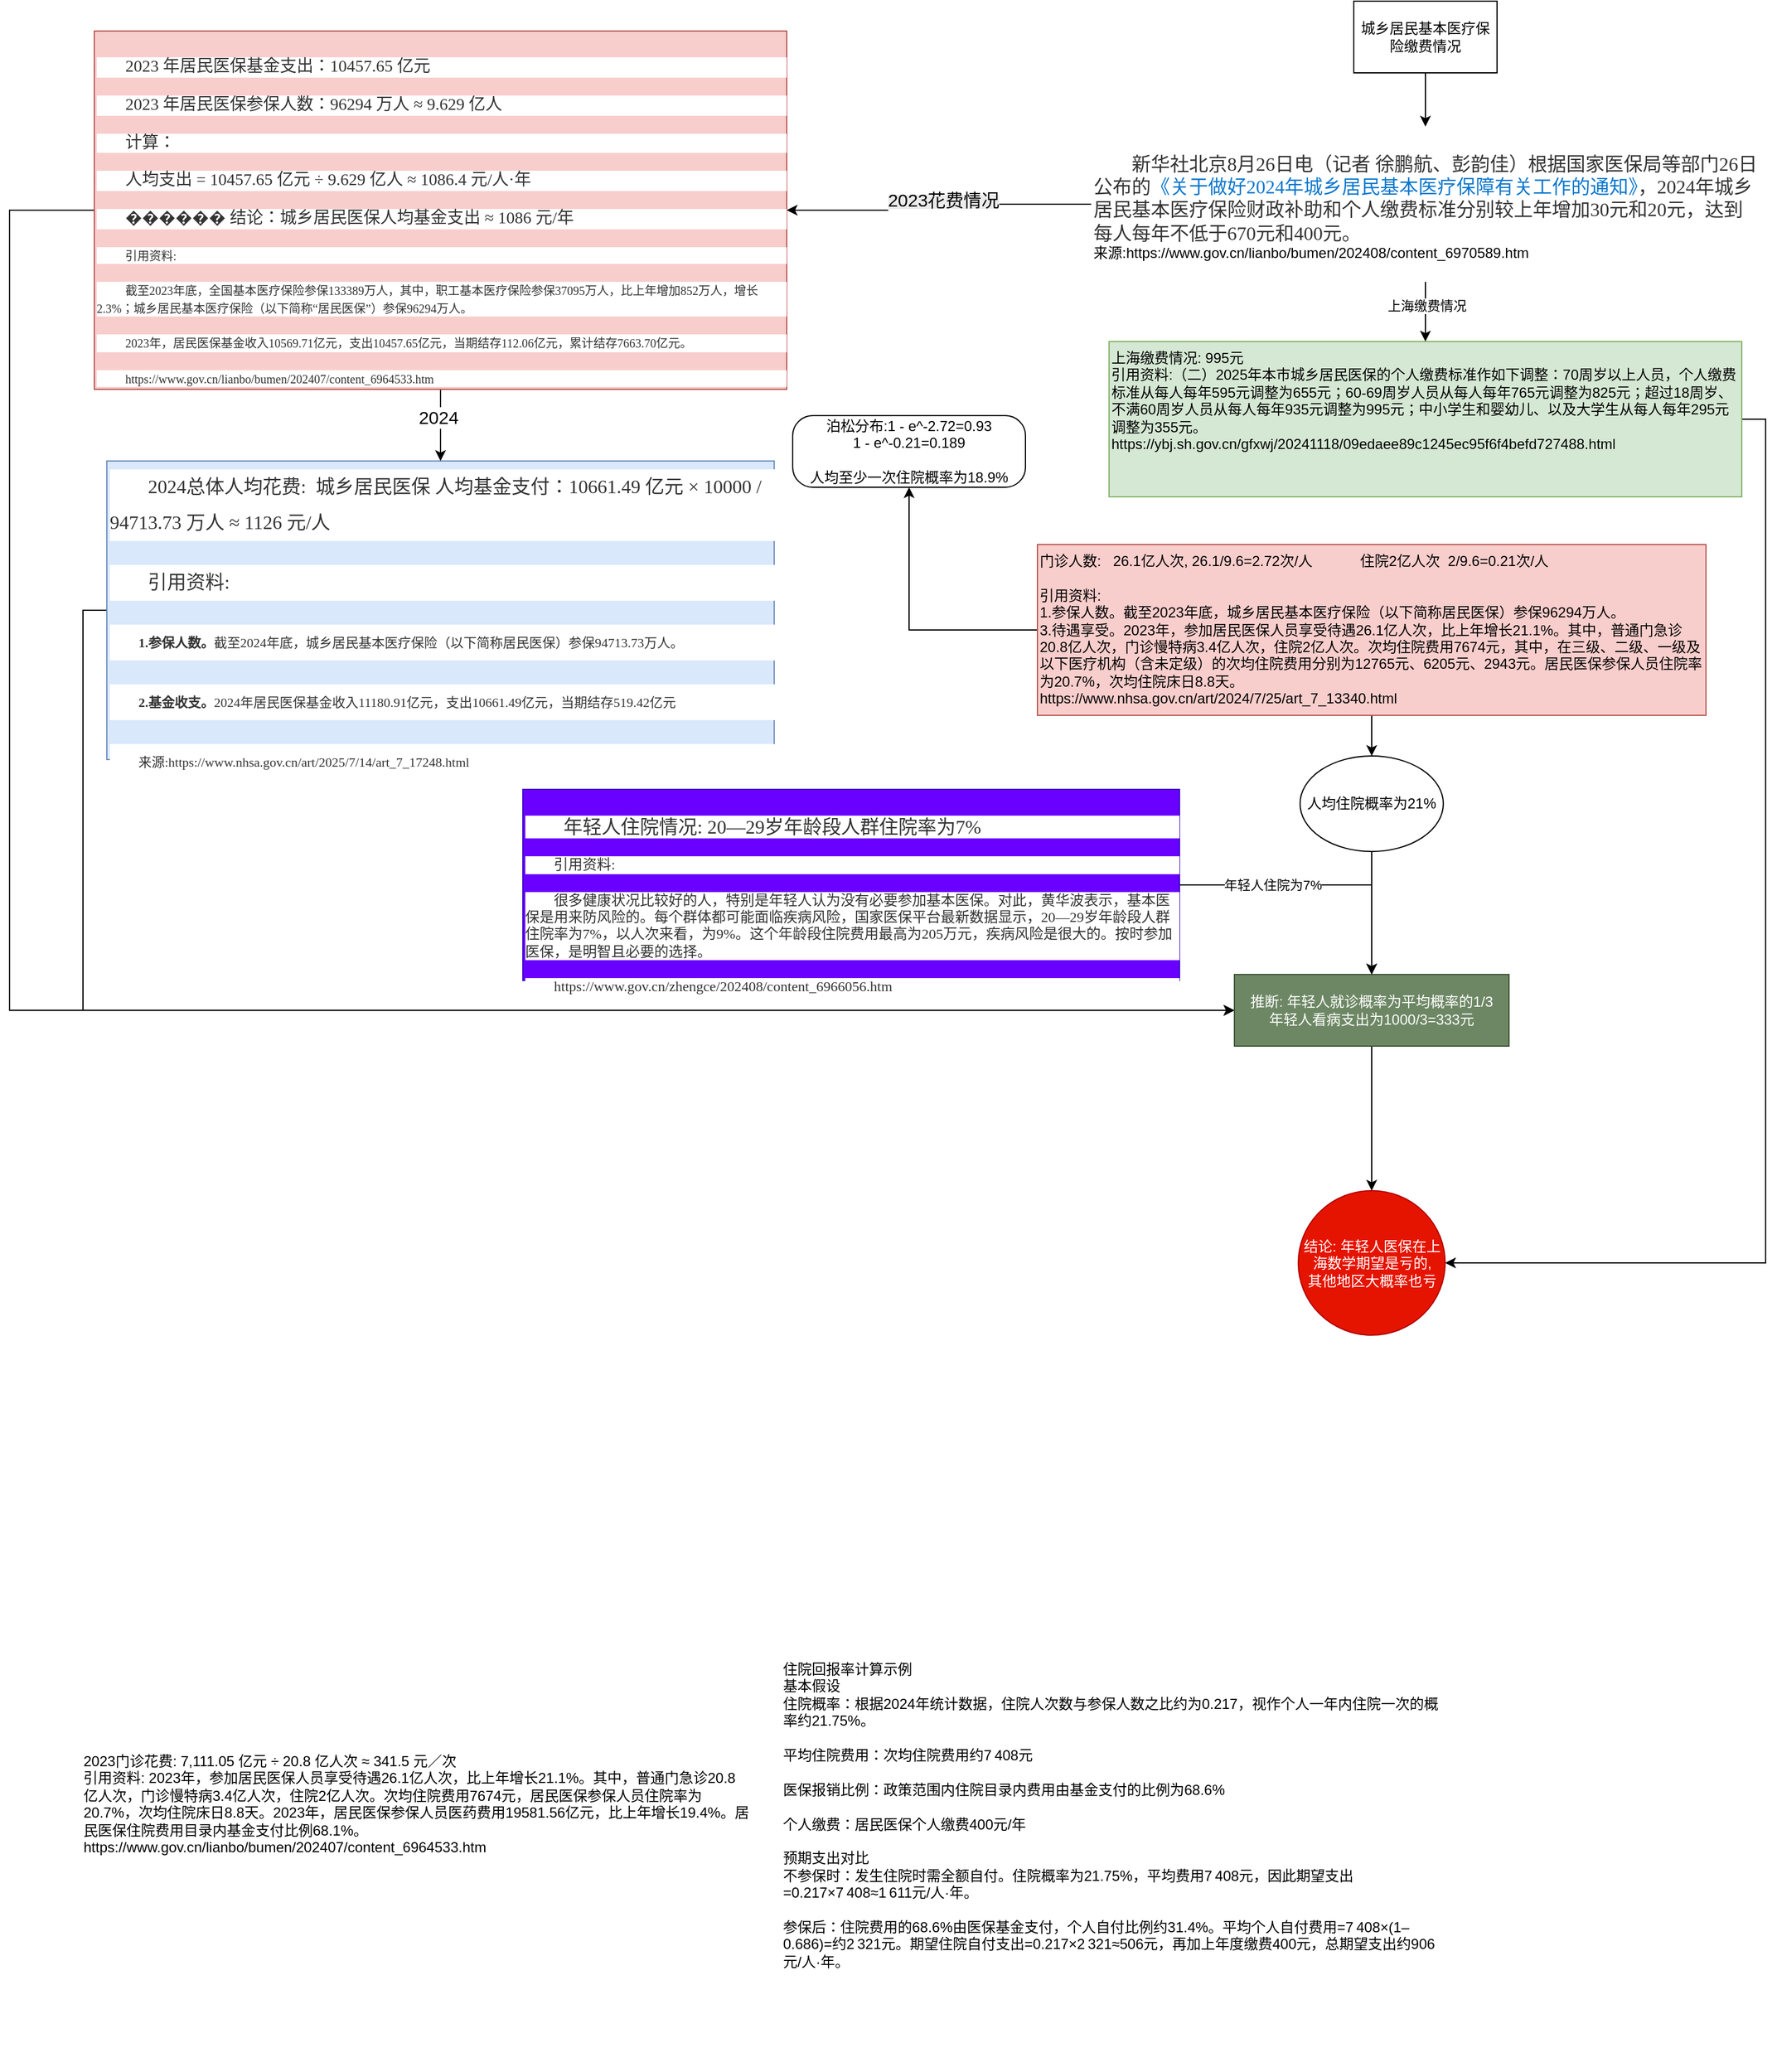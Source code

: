 <mxfile version="28.2.5">
  <diagram name="Page-1" id="fau1d1SN9pRvBzFMPrUC">
    <mxGraphModel dx="2452" dy="692" grid="0" gridSize="10" guides="1" tooltips="1" connect="1" arrows="1" fold="1" page="0" pageScale="1" pageWidth="827" pageHeight="1169" math="0" shadow="0">
      <root>
        <mxCell id="0" />
        <mxCell id="1" parent="0" />
        <mxCell id="KiAbnsjRKru4ppElIW58-4" style="edgeStyle=orthogonalEdgeStyle;rounded=0;orthogonalLoop=1;jettySize=auto;html=1;" parent="1" source="KiAbnsjRKru4ppElIW58-2" target="KiAbnsjRKru4ppElIW58-3" edge="1">
          <mxGeometry relative="1" as="geometry" />
        </mxCell>
        <mxCell id="KiAbnsjRKru4ppElIW58-2" value="城乡居民基本医疗保险缴费情况" style="rounded=0;whiteSpace=wrap;html=1;" parent="1" vertex="1">
          <mxGeometry x="305" y="15" width="120" height="60" as="geometry" />
        </mxCell>
        <mxCell id="KiAbnsjRKru4ppElIW58-14" style="edgeStyle=orthogonalEdgeStyle;rounded=0;orthogonalLoop=1;jettySize=auto;html=1;" parent="1" source="KiAbnsjRKru4ppElIW58-3" target="KiAbnsjRKru4ppElIW58-13" edge="1">
          <mxGeometry relative="1" as="geometry" />
        </mxCell>
        <mxCell id="KiAbnsjRKru4ppElIW58-30" value="上海缴费情况" style="edgeLabel;html=1;align=center;verticalAlign=middle;resizable=0;points=[];" parent="KiAbnsjRKru4ppElIW58-14" vertex="1" connectable="0">
          <mxGeometry x="-0.212" y="1" relative="1" as="geometry">
            <mxPoint as="offset" />
          </mxGeometry>
        </mxCell>
        <mxCell id="KiAbnsjRKru4ppElIW58-23" style="edgeStyle=orthogonalEdgeStyle;rounded=0;orthogonalLoop=1;jettySize=auto;html=1;" parent="1" source="KiAbnsjRKru4ppElIW58-3" target="KiAbnsjRKru4ppElIW58-21" edge="1">
          <mxGeometry relative="1" as="geometry" />
        </mxCell>
        <mxCell id="KiAbnsjRKru4ppElIW58-29" value="&lt;span style=&quot;text-wrap-mode: wrap; background-color: rgb(236, 236, 236);&quot;&gt;&lt;font style=&quot;font-size: 15px;&quot;&gt;2023花费情况&lt;/font&gt;&lt;/span&gt;" style="edgeLabel;html=1;align=center;verticalAlign=middle;resizable=0;points=[];" parent="KiAbnsjRKru4ppElIW58-23" vertex="1" connectable="0">
          <mxGeometry x="-0.19" y="-4" relative="1" as="geometry">
            <mxPoint x="-19" as="offset" />
          </mxGeometry>
        </mxCell>
        <UserObject label="&lt;p style=&quot;text-size-adjust: none; margin: 15px 0px 0px; padding: 0px; border: 0px; list-style: none; color: rgb(51, 51, 51); font-family: 宋体; font-size: 16px; font-style: normal; font-variant-ligatures: normal; font-variant-caps: normal; font-weight: 400; letter-spacing: normal; orphans: 2; text-align: start; text-transform: none; widows: 2; word-spacing: 0px; -webkit-text-stroke-width: 0px; white-space: normal; background-color: rgb(255, 255, 255); text-decoration-thickness: initial; text-decoration-style: initial; text-decoration-color: initial; text-indent: 2em;&quot;&gt;新华社北京8月26日电（记者 徐鹏航、彭韵佳）根据国家医保局等部门26日公布的&lt;a href=&quot;https://www.gov.cn/zhengce/zhengceku/202408/content_6970593.htm&quot; target=&quot;_blank&quot; data-needdownload=&quot;false&quot; data-needparse=&quot;false&quot; style=&quot;text-size-adjust: none; margin: 0px; padding: 0px; border: 0px; outline: none; text-decoration: none; color: rgb(11, 119, 205); list-style: none;&quot;&gt;《关于做好2024年城乡居民基本医疗保障有关工作的通知》&lt;/a&gt;，2024年城乡居民基本医疗保险财政补助和个人缴费标准分别较上年增加30元和20元，达到每人每年不低于670元和400元。&lt;/p&gt;来源:https://www.gov.cn/lianbo/bumen/202408/content_6970589.htm" link="&lt;p style=&quot;text-size-adjust: none; margin: 15px 0px 0px; padding: 0px; border: 0px; list-style: none; color: rgb(51, 51, 51); font-family: 宋体; font-size: 16px; font-style: normal; font-variant-ligatures: normal; font-variant-caps: normal; font-weight: 400; letter-spacing: normal; orphans: 2; text-align: start; text-transform: none; widows: 2; word-spacing: 0px; -webkit-text-stroke-width: 0px; white-space: normal; background-color: rgb(255, 255, 255); text-decoration-thickness: initial; text-decoration-style: initial; text-decoration-color: initial; text-indent: 2em;&quot;&gt;新华社北京8月26日电（记者 徐鹏航、彭韵佳）根据国家医保局等部门26日公布的&lt;a href=&quot;https://www.gov.cn/zhengce/zhengceku/202408/content_6970593.htm&quot; target=&quot;_blank&quot; data-needdownload=&quot;false&quot; data-needparse=&quot;false&quot; style=&quot;text-size-adjust: none; margin: 0px; padding: 0px; border: 0px; outline: none; text-decoration: none; color: rgb(11, 119, 205); list-style: none;&quot;&gt;《关于做好2024年城乡居民基本医疗保障有关工作的通知》&lt;/a&gt;，2024年城乡居民基本医疗保险财政补助和个人缴费标准分别较上年增加30元和20元，达到每人每年不低于670元和400元。&lt;/p&gt;&lt;br class=&quot;Apple-interchange-newline&quot;&gt;" id="KiAbnsjRKru4ppElIW58-3">
          <mxCell style="text;whiteSpace=wrap;html=1;" parent="1" vertex="1">
            <mxGeometry x="85" y="120" width="560" height="130" as="geometry" />
          </mxCell>
        </UserObject>
        <mxCell id="KiAbnsjRKru4ppElIW58-47" style="edgeStyle=orthogonalEdgeStyle;rounded=0;orthogonalLoop=1;jettySize=auto;html=1;entryX=0;entryY=0.5;entryDx=0;entryDy=0;exitX=0;exitY=0.5;exitDx=0;exitDy=0;" parent="1" source="KiAbnsjRKru4ppElIW58-5" target="KiAbnsjRKru4ppElIW58-34" edge="1">
          <mxGeometry relative="1" as="geometry">
            <mxPoint x="-800" y="1010" as="targetPoint" />
          </mxGeometry>
        </mxCell>
        <UserObject label="&lt;p style=&quot;forced-color-adjust: none; font-style: normal; font-variant-ligatures: normal; font-variant-caps: normal; font-weight: 400; letter-spacing: normal; orphans: 2; text-align: left; text-transform: none; widows: 2; word-spacing: 0px; -webkit-text-stroke-width: 0px; white-space: normal; text-decoration-thickness: initial; text-decoration-style: initial; text-decoration-color: initial; box-sizing: border-box; margin-top: 0px; margin-right: 0px; margin-left: 0px; padding: 0px; color: rgb(51, 51, 51); font-family: 微软雅黑, &amp;quot;Microsoft YaHei&amp;quot;, 黑体; font-size: 16px; background-color: rgb(255, 255, 255); text-indent: 2em; margin-bottom: 20px !important; line-height: 30px !important;&quot;&gt;&lt;strong style=&quot;forced-color-adjust: none; box-sizing: border-box; font-weight: bold;&quot;&gt;&lt;span style=&quot;font-weight: 400; text-indent: 24px;&quot;&gt;2024总体人均花费:&amp;nbsp; 城乡居民医保 人均基金支付：10661.49 亿元 × 10000 / 94713.73 万人 ≈ 1126 元/人&lt;/span&gt;&lt;/strong&gt;&lt;/p&gt;&lt;p style=&quot;forced-color-adjust: none; font-style: normal; font-variant-ligatures: normal; font-variant-caps: normal; font-weight: 400; letter-spacing: normal; orphans: 2; text-align: left; text-transform: none; widows: 2; word-spacing: 0px; -webkit-text-stroke-width: 0px; white-space: normal; text-decoration-thickness: initial; text-decoration-style: initial; text-decoration-color: initial; box-sizing: border-box; margin-top: 0px; margin-right: 0px; margin-left: 0px; padding: 0px; color: rgb(51, 51, 51); font-family: 微软雅黑, &amp;quot;Microsoft YaHei&amp;quot;, 黑体; font-size: 16px; background-color: rgb(255, 255, 255); text-indent: 2em; margin-bottom: 20px !important; line-height: 30px !important;&quot;&gt;&lt;strong style=&quot;forced-color-adjust: none; box-sizing: border-box; font-weight: bold;&quot;&gt;&lt;span style=&quot;font-weight: 400; text-indent: 24px;&quot;&gt;引用资料:&lt;/span&gt;&lt;/strong&gt;&lt;/p&gt;&lt;p style=&quot;forced-color-adjust: none; font-style: normal; font-variant-ligatures: normal; font-variant-caps: normal; font-weight: 400; letter-spacing: normal; orphans: 2; text-align: left; text-transform: none; widows: 2; word-spacing: 0px; -webkit-text-stroke-width: 0px; white-space: normal; text-decoration-thickness: initial; text-decoration-style: initial; text-decoration-color: initial; box-sizing: border-box; margin-top: 0px; margin-right: 0px; margin-left: 0px; padding: 0px; color: rgb(51, 51, 51); font-family: 微软雅黑, &amp;quot;Microsoft YaHei&amp;quot;, 黑体; background-color: rgb(255, 255, 255); text-indent: 2em; margin-bottom: 20px !important; line-height: 30px !important;&quot;&gt;&lt;font style=&quot;font-size: 11px;&quot;&gt;&lt;strong style=&quot;forced-color-adjust: none; box-sizing: border-box; font-weight: bold;&quot;&gt;1.&lt;/strong&gt;&lt;strong style=&quot;forced-color-adjust: none; box-sizing: border-box; font-weight: bold;&quot;&gt;参保人数。&lt;/strong&gt;截至2024年底，城乡居民基本医疗保险（以下简称居民医保）参保94713.73万人。&lt;/font&gt;&lt;/p&gt;&lt;p style=&quot;forced-color-adjust: none; font-style: normal; font-variant-ligatures: normal; font-variant-caps: normal; font-weight: 400; letter-spacing: normal; orphans: 2; text-align: left; text-transform: none; widows: 2; word-spacing: 0px; -webkit-text-stroke-width: 0px; white-space: normal; text-decoration-thickness: initial; text-decoration-style: initial; text-decoration-color: initial; box-sizing: border-box; margin-top: 0px; margin-right: 0px; margin-left: 0px; padding: 0px; color: rgb(51, 51, 51); font-family: 微软雅黑, &amp;quot;Microsoft YaHei&amp;quot;, 黑体; background-color: rgb(255, 255, 255); text-indent: 2em; margin-bottom: 20px !important; line-height: 30px !important;&quot;&gt;&lt;font style=&quot;font-size: 11px;&quot;&gt;&lt;strong style=&quot;forced-color-adjust: none; box-sizing: border-box; font-weight: bold;&quot;&gt;2.&lt;/strong&gt;&lt;strong style=&quot;forced-color-adjust: none; box-sizing: border-box; font-weight: bold;&quot;&gt;基金收支。&lt;/strong&gt;2024年居民医保基金收入11180.91亿元，支出10661.49亿元，当期结存519.42亿元&lt;/font&gt;&lt;/p&gt;&lt;p style=&quot;forced-color-adjust: none; font-style: normal; font-variant-ligatures: normal; font-variant-caps: normal; font-weight: 400; letter-spacing: normal; orphans: 2; text-align: left; text-transform: none; widows: 2; word-spacing: 0px; -webkit-text-stroke-width: 0px; white-space: normal; text-decoration-thickness: initial; text-decoration-style: initial; text-decoration-color: initial; box-sizing: border-box; margin-top: 0px; margin-right: 0px; margin-left: 0px; padding: 0px; background-color: rgb(255, 255, 255); text-indent: 2em; font-family: 微软雅黑, &amp;quot;Microsoft YaHei&amp;quot;, 黑体; color: rgb(51, 51, 51); margin-bottom: 20px !important; line-height: 30px !important;&quot;&gt;&lt;font style=&quot;font-size: 11px;&quot;&gt;来源:https://www.nhsa.gov.cn/art/2025/7/14/art_7_17248.html&lt;/font&gt;&lt;/p&gt;" link="&lt;p data-mx-given-colors=&quot;{&amp;quot;color&amp;quot;:&amp;quot;rgb(51, 51, 51)&amp;quot;,&amp;quot;background-color&amp;quot;:&amp;quot;rgb(255, 255, 255)&amp;quot;}&quot; style=&quot;forced-color-adjust: none; font-style: normal; font-variant-ligatures: normal; font-variant-caps: normal; font-weight: 400; letter-spacing: normal; orphans: 2; text-align: left; text-transform: none; widows: 2; word-spacing: 0px; -webkit-text-stroke-width: 0px; white-space: normal; text-decoration-thickness: initial; text-decoration-style: initial; text-decoration-color: initial; box-sizing: border-box; margin-top: 0px; margin-right: 0px; margin-left: 0px; padding: 0px; color: light-dark(rgb(51, 51, 51), rgb(193, 193, 193)); font-family: 微软雅黑, &amp;quot;Microsoft YaHei&amp;quot;, 黑体; font-size: 16px; background-color: light-dark(rgb(255, 255, 255), rgb(18, 18, 18)); text-indent: 2em; margin-bottom: 20px !important; line-height: 30px !important;&quot;&gt;&lt;strong style=&quot;forced-color-adjust: none; box-sizing: border-box; font-weight: bold;&quot;&gt;1.&lt;/strong&gt;&lt;strong style=&quot;forced-color-adjust: none; box-sizing: border-box; font-weight: bold;&quot;&gt;参保人数。&lt;/strong&gt;截至2024年底，城乡居民基本医疗保险（以下简称居民医保）参保94713.73万人。&lt;/p&gt;&lt;p data-mx-given-colors=&quot;{&amp;quot;color&amp;quot;:&amp;quot;rgb(51, 51, 51)&amp;quot;,&amp;quot;background-color&amp;quot;:&amp;quot;rgb(255, 255, 255)&amp;quot;}&quot; style=&quot;forced-color-adjust: none; font-style: normal; font-variant-ligatures: normal; font-variant-caps: normal; font-weight: 400; letter-spacing: normal; orphans: 2; text-align: left; text-transform: none; widows: 2; word-spacing: 0px; -webkit-text-stroke-width: 0px; white-space: normal; text-decoration-thickness: initial; text-decoration-style: initial; text-decoration-color: initial; box-sizing: border-box; margin-top: 0px; margin-right: 0px; margin-left: 0px; padding: 0px; color: light-dark(rgb(51, 51, 51), rgb(193, 193, 193)); font-family: 微软雅黑, &amp;quot;Microsoft YaHei&amp;quot;, 黑体; font-size: 16px; background-color: light-dark(rgb(255, 255, 255), rgb(18, 18, 18)); text-indent: 2em; margin-bottom: 20px !important; line-height: 30px !important;&quot;&gt;&lt;strong style=&quot;forced-color-adjust: none; box-sizing: border-box; font-weight: bold;&quot;&gt;2.&lt;/strong&gt;&lt;strong style=&quot;forced-color-adjust: none; box-sizing: border-box; font-weight: bold;&quot;&gt;基金收支。&lt;/strong&gt;2024年居民医保基金收入11180.91亿元，支出10661.49亿元，当期结存519.42亿元&lt;/p&gt;&lt;p data-mx-given-colors=&quot;{&amp;quot;color&amp;quot;:&amp;quot;rgb(51, 51, 51)&amp;quot;,&amp;quot;background-color&amp;quot;:&amp;quot;rgb(255, 255, 255)&amp;quot;}&quot; style=&quot;forced-color-adjust: none; font-style: normal; font-variant-ligatures: normal; font-variant-caps: normal; font-weight: 400; letter-spacing: normal; orphans: 2; text-align: left; text-transform: none; widows: 2; word-spacing: 0px; -webkit-text-stroke-width: 0px; white-space: normal; text-decoration-thickness: initial; text-decoration-style: initial; text-decoration-color: initial; box-sizing: border-box; margin-top: 0px; margin-right: 0px; margin-left: 0px; padding: 0px; color: light-dark(rgb(51, 51, 51), rgb(193, 193, 193)); font-family: 微软雅黑, &amp;quot;Microsoft YaHei&amp;quot;, 黑体; font-size: 16px; background-color: light-dark(rgb(255, 255, 255), rgb(18, 18, 18)); text-indent: 2em; margin-bottom: 20px !important; line-height: 30px !important;&quot;&gt;&lt;br style=&quot;forced-color-adjust: none;&quot;&gt;&lt;/p&gt;&lt;p data-mx-given-colors=&quot;{&amp;quot;background-color&amp;quot;:&amp;quot;rgb(255, 255, 255)&amp;quot;,&amp;quot;color&amp;quot;:&amp;quot;rgb(51, 51, 51)&amp;quot;}&quot; style=&quot;forced-color-adjust: none; font-style: normal; font-variant-ligatures: normal; font-variant-caps: normal; font-weight: 400; letter-spacing: normal; orphans: 2; text-align: left; text-transform: none; widows: 2; word-spacing: 0px; -webkit-text-stroke-width: 0px; white-space: normal; text-decoration-thickness: initial; text-decoration-style: initial; text-decoration-color: initial; box-sizing: border-box; margin-top: 0px; margin-right: 0px; margin-left: 0px; padding: 0px; background-color: light-dark(rgb(255, 255, 255), rgb(18, 18, 18)); text-indent: 2em; font-size: 16px; font-family: 微软雅黑, &amp;quot;Microsoft YaHei&amp;quot;, 黑体; color: light-dark(rgb(51, 51, 51), rgb(193, 193, 193)); margin-bottom: 20px !important; line-height: 30px !important;&quot;&gt;来源:https://www.nhsa.gov.cn/art/2025/7/14/art_7_17248.html&lt;/p&gt;" id="KiAbnsjRKru4ppElIW58-5">
          <mxCell style="text;whiteSpace=wrap;html=1;fillColor=#dae8fc;strokeColor=#6c8ebf;" parent="1" vertex="1">
            <mxGeometry x="-739.5" y="400" width="559" height="250" as="geometry" />
          </mxCell>
        </UserObject>
        <UserObject label="住院回报率计算示例&#xa;基本假设&#xa;住院概率：根据2024年统计数据，住院人次数与参保人数之比约为0.217，视作个人一年内住院一次的概率约21.75%。&#xa;&#xa;平均住院费用：次均住院费用约7 408元&#xa;&#xa;医保报销比例：政策范围内住院目录内费用由基金支付的比例为68.6%&#xa;&#xa;个人缴费：居民医保个人缴费400元/年&#xa;&#xa;预期支出对比&#xa;不参保时：发生住院时需全额自付。住院概率为21.75%，平均费用7 408元，因此期望支出=0.217×7 408≈1 611元/人·年。&#xa;&#xa;参保后：住院费用的68.6%由医保基金支付，个人自付比例约31.4%。平均个人自付费用=7 408×(1–0.686)=约2 321元。期望住院自付支出=0.217×2 321≈506元，再加上年度缴费400元，总期望支出约906元/人·年。" link="回报率计算示例&#xa;基本假设&#xa;住院概率：根据2024年统计数据，住院人次数与参保人数之比约为0.217，视作个人一年内住院一次的概率约21.75%。&#xa;&#xa;&#xa;平均住院费用：次均住院费用约7 408元&#xa;gov.cn&#xa;。&#xa;&#xa;&#xa;医保报销比例：政策范围内住院目录内费用由基金支付的比例为68.6%&#xa;gov.cn&#xa;。&#xa;&#xa;&#xa;个人缴费：居民医保个人缴费400元/年&#xa;gov.cn&#xa;。&#xa;&#xa;&#xa;预期支出对比&#xa;不参保时：发生住院时需全额自付。住院概率为21.75%，平均费用7 408元，因此期望支出=0.217×7 408≈1 611元/人·年。&#xa;&#xa;&#xa;参保后：住院费用的68.6%由医保基金支付，个人自付比例约31.4%。平均个人自付费用=7 408×(1–0.686)=约2 321元。期望住院自付支出=0.217×2 321≈506元，再加上年度缴费400元，总期望支出约906元/人·年。" id="KiAbnsjRKru4ppElIW58-6">
          <mxCell style="text;whiteSpace=wrap;" parent="1" vertex="1">
            <mxGeometry x="-175" y="1398" width="560" height="350" as="geometry" />
          </mxCell>
        </UserObject>
        <mxCell id="KiAbnsjRKru4ppElIW58-7" value="2023门诊花费: 7,111.05 亿元 ÷ 20.8 亿人次 ≈ 341.5 元／次&#xa;引用资料: 2023年，参加居民医保人员享受待遇26.1亿人次，比上年增长21.1%。其中，普通门急诊20.8亿人次，门诊慢特病3.4亿人次，住院2亿人次。次均住院费用7674元，居民医保参保人员住院率为20.7%，次均住院床日8.8天。2023年，居民医保参保人员医药费用19581.56亿元，比上年增长19.4%。居民医保住院费用目录内基金支付比例68.1%。&#xa;https://www.gov.cn/lianbo/bumen/202407/content_6964533.htm" style="text;whiteSpace=wrap;" parent="1" vertex="1">
          <mxGeometry x="-761" y="1475" width="560" height="80" as="geometry" />
        </mxCell>
        <mxCell id="KiAbnsjRKru4ppElIW58-39" style="edgeStyle=orthogonalEdgeStyle;rounded=0;orthogonalLoop=1;jettySize=auto;html=1;entryX=0.5;entryY=0;entryDx=0;entryDy=0;" parent="1" source="KiAbnsjRKru4ppElIW58-10" target="KiAbnsjRKru4ppElIW58-34" edge="1">
          <mxGeometry relative="1" as="geometry" />
        </mxCell>
        <mxCell id="KiAbnsjRKru4ppElIW58-40" value="年轻人住院为7%" style="edgeLabel;html=1;align=center;verticalAlign=middle;resizable=0;points=[];" parent="KiAbnsjRKru4ppElIW58-39" vertex="1" connectable="0">
          <mxGeometry x="-0.337" relative="1" as="geometry">
            <mxPoint as="offset" />
          </mxGeometry>
        </mxCell>
        <mxCell id="KiAbnsjRKru4ppElIW58-10" value="&lt;p style=&quot;text-size-adjust: none; margin: 15px 0px 0px; padding: 0px; border: 0px; list-style: none; color: rgb(51, 51, 51); font-family: 宋体; font-size: 16px; font-style: normal; font-variant-ligatures: normal; font-variant-caps: normal; font-weight: 400; letter-spacing: normal; orphans: 2; text-align: start; text-transform: none; widows: 2; word-spacing: 0px; -webkit-text-stroke-width: 0px; white-space: normal; background-color: rgb(255, 255, 255); text-decoration-thickness: initial; text-decoration-style: initial; text-decoration-color: initial; text-indent: 2em;&quot;&gt;年轻人住院情况: 20—29岁年龄段人群住院率为7%&lt;/p&gt;&lt;p style=&quot;text-size-adjust: none; margin: 15px 0px 0px; padding: 0px; border: 0px; list-style: none; color: rgb(51, 51, 51); font-family: 宋体; font-style: normal; font-variant-ligatures: normal; font-variant-caps: normal; font-weight: 400; letter-spacing: normal; orphans: 2; text-align: start; text-transform: none; widows: 2; word-spacing: 0px; -webkit-text-stroke-width: 0px; white-space: normal; background-color: rgb(255, 255, 255); text-decoration-thickness: initial; text-decoration-style: initial; text-decoration-color: initial; text-indent: 2em;&quot;&gt;&lt;font&gt;引用资料:&lt;/font&gt;&lt;/p&gt;&lt;p style=&quot;text-size-adjust: none; margin: 15px 0px 0px; padding: 0px; border: 0px; list-style: none; color: rgb(51, 51, 51); font-family: 宋体; font-style: normal; font-variant-ligatures: normal; font-variant-caps: normal; font-weight: 400; letter-spacing: normal; orphans: 2; text-align: start; text-transform: none; widows: 2; word-spacing: 0px; -webkit-text-stroke-width: 0px; white-space: normal; background-color: rgb(255, 255, 255); text-decoration-thickness: initial; text-decoration-style: initial; text-decoration-color: initial; text-indent: 2em;&quot;&gt;&lt;font&gt;很多健康状况比较好的人，特别是年轻人认为没有必要参加基本医保。对此，黄华波表示，基本医保是用来防风险的。每个群体都可能面临疾病风险，国家医保平台最新数据显示，20—29岁年龄段人群住院率为7%，以人次来看，为9%。这个年龄段住院费用最高为205万元，疾病风险是很大的。按时参加医保，是明智且必要的选择。&lt;/font&gt;&lt;/p&gt;&lt;p style=&quot;text-size-adjust: none; margin: 15px 0px 0px; padding: 0px; border: 0px; list-style: none; color: rgb(51, 51, 51); font-family: 宋体; font-style: normal; font-variant-ligatures: normal; font-variant-caps: normal; font-weight: 400; letter-spacing: normal; orphans: 2; text-align: start; text-transform: none; widows: 2; word-spacing: 0px; -webkit-text-stroke-width: 0px; white-space: normal; background-color: rgb(255, 255, 255); text-decoration-thickness: initial; text-decoration-style: initial; text-decoration-color: initial; text-indent: 2em;&quot;&gt;&lt;font&gt;https://www.gov.cn/zhengce/202408/content_6966056.htm&lt;/font&gt;&lt;/p&gt;" style="text;whiteSpace=wrap;html=1;fillColor=#6a00ff;fontColor=#ffffff;strokeColor=#3700CC;" parent="1" vertex="1">
          <mxGeometry x="-391" y="675" width="550" height="160" as="geometry" />
        </mxCell>
        <mxCell id="KiAbnsjRKru4ppElIW58-48" style="edgeStyle=orthogonalEdgeStyle;rounded=0;orthogonalLoop=1;jettySize=auto;html=1;entryX=1;entryY=0.5;entryDx=0;entryDy=0;exitX=1;exitY=0.5;exitDx=0;exitDy=0;" parent="1" source="KiAbnsjRKru4ppElIW58-13" target="KiAbnsjRKru4ppElIW58-42" edge="1">
          <mxGeometry relative="1" as="geometry" />
        </mxCell>
        <mxCell id="KiAbnsjRKru4ppElIW58-13" value="上海缴费情况: 995元&#xa;引用资料:（二）2025年本市城乡居民医保的个人缴费标准作如下调整：70周岁以上人员，个人缴费标准从每人每年595元调整为655元；60-69周岁人员从每人每年765元调整为825元；超过18周岁、不满60周岁人员从每人每年935元调整为995元；中小学生和婴幼儿、以及大学生从每人每年295元调整为355元。&#xa;https://ybj.sh.gov.cn/gfxwj/20241118/09edaee89c1245ec95f6f4befd727488.html" style="text;whiteSpace=wrap;fillColor=#d5e8d4;strokeColor=#82b366;" parent="1" vertex="1">
          <mxGeometry x="100" y="300" width="530" height="130" as="geometry" />
        </mxCell>
        <mxCell id="KiAbnsjRKru4ppElIW58-24" style="edgeStyle=orthogonalEdgeStyle;rounded=0;orthogonalLoop=1;jettySize=auto;html=1;entryX=0.5;entryY=0;entryDx=0;entryDy=0;" parent="1" source="KiAbnsjRKru4ppElIW58-21" target="KiAbnsjRKru4ppElIW58-5" edge="1">
          <mxGeometry relative="1" as="geometry" />
        </mxCell>
        <mxCell id="KiAbnsjRKru4ppElIW58-28" value="&lt;font style=&quot;font-size: 15px;&quot;&gt;2024&lt;/font&gt;" style="edgeLabel;html=1;align=center;verticalAlign=middle;resizable=0;points=[];" parent="KiAbnsjRKru4ppElIW58-24" vertex="1" connectable="0">
          <mxGeometry x="-0.257" y="-2" relative="1" as="geometry">
            <mxPoint as="offset" />
          </mxGeometry>
        </mxCell>
        <mxCell id="KiAbnsjRKru4ppElIW58-59" style="edgeStyle=orthogonalEdgeStyle;rounded=0;orthogonalLoop=1;jettySize=auto;html=1;entryX=0;entryY=0.5;entryDx=0;entryDy=0;" parent="1" source="KiAbnsjRKru4ppElIW58-21" target="KiAbnsjRKru4ppElIW58-34" edge="1">
          <mxGeometry relative="1" as="geometry">
            <Array as="points">
              <mxPoint x="-821" y="190" />
              <mxPoint x="-821" y="860" />
            </Array>
          </mxGeometry>
        </mxCell>
        <UserObject label="&lt;p style=&quot;forced-color-adjust: none; font-family: Helvetica; font-style: normal; font-variant-ligatures: normal; font-variant-caps: normal; font-weight: 400; letter-spacing: normal; orphans: 2; text-align: left; text-transform: none; widows: 2; word-spacing: 0px; -webkit-text-stroke-width: 0px; white-space: normal; text-decoration-thickness: initial; text-decoration-style: initial; text-decoration-color: initial; text-size-adjust: none; margin: 15px 0px 0px; padding: 0px; border: 0px; list-style: none; background-color: rgb(255, 255, 255); text-indent: 2em; color: rgb(51, 51, 51);&quot;&gt;&lt;font color=&quot;#333333&quot; face=&quot;宋体&quot; style=&quot;forced-color-adjust: none; font-size: 14px;&quot;&gt;&lt;span style=&quot;forced-color-adjust: none;&quot;&gt;2023 年居民医保基金支出：10457.65 亿元&lt;/span&gt;&lt;/font&gt;&lt;/p&gt;&lt;p style=&quot;forced-color-adjust: none; font-family: Helvetica; font-style: normal; font-variant-ligatures: normal; font-variant-caps: normal; font-weight: 400; letter-spacing: normal; orphans: 2; text-align: left; text-transform: none; widows: 2; word-spacing: 0px; -webkit-text-stroke-width: 0px; white-space: normal; text-decoration-thickness: initial; text-decoration-style: initial; text-decoration-color: initial; text-size-adjust: none; margin: 15px 0px 0px; padding: 0px; border: 0px; list-style: none; background-color: rgb(255, 255, 255); text-indent: 2em; color: rgb(51, 51, 51);&quot;&gt;&lt;font color=&quot;#333333&quot; face=&quot;宋体&quot; style=&quot;forced-color-adjust: none; font-size: 14px;&quot;&gt;&lt;span style=&quot;forced-color-adjust: none;&quot;&gt;2023 年居民医保参保人数：96294 万人 ≈ 9.629 亿人&lt;/span&gt;&lt;/font&gt;&lt;/p&gt;&lt;p style=&quot;forced-color-adjust: none; font-family: Helvetica; font-style: normal; font-variant-ligatures: normal; font-variant-caps: normal; font-weight: 400; letter-spacing: normal; orphans: 2; text-align: left; text-transform: none; widows: 2; word-spacing: 0px; -webkit-text-stroke-width: 0px; white-space: normal; text-decoration-thickness: initial; text-decoration-style: initial; text-decoration-color: initial; text-size-adjust: none; margin: 15px 0px 0px; padding: 0px; border: 0px; list-style: none; background-color: rgb(255, 255, 255); text-indent: 2em; color: rgb(51, 51, 51);&quot;&gt;&lt;font color=&quot;#333333&quot; face=&quot;宋体&quot; style=&quot;forced-color-adjust: none; font-size: 14px;&quot;&gt;&lt;span style=&quot;forced-color-adjust: none;&quot;&gt;计算：&lt;/span&gt;&lt;/font&gt;&lt;/p&gt;&lt;p style=&quot;forced-color-adjust: none; font-family: Helvetica; font-style: normal; font-variant-ligatures: normal; font-variant-caps: normal; font-weight: 400; letter-spacing: normal; orphans: 2; text-align: left; text-transform: none; widows: 2; word-spacing: 0px; -webkit-text-stroke-width: 0px; white-space: normal; text-decoration-thickness: initial; text-decoration-style: initial; text-decoration-color: initial; text-size-adjust: none; margin: 15px 0px 0px; padding: 0px; border: 0px; list-style: none; background-color: rgb(255, 255, 255); text-indent: 2em; color: rgb(51, 51, 51);&quot;&gt;&lt;font color=&quot;#333333&quot; face=&quot;宋体&quot; style=&quot;forced-color-adjust: none; font-size: 14px;&quot;&gt;&lt;span style=&quot;forced-color-adjust: none;&quot;&gt;人均支出 = 10457.65 亿元 ÷ 9.629 亿人 ≈ 1086.4 元/人·年&lt;/span&gt;&lt;/font&gt;&lt;/p&gt;&lt;p style=&quot;forced-color-adjust: none; font-family: Helvetica; font-style: normal; font-variant-ligatures: normal; font-variant-caps: normal; font-weight: 400; letter-spacing: normal; orphans: 2; text-align: left; text-transform: none; widows: 2; word-spacing: 0px; -webkit-text-stroke-width: 0px; white-space: normal; text-decoration-thickness: initial; text-decoration-style: initial; text-decoration-color: initial; text-size-adjust: none; margin: 15px 0px 0px; padding: 0px; border: 0px; list-style: none; background-color: rgb(255, 255, 255); text-indent: 2em; color: rgb(51, 51, 51);&quot;&gt;&lt;font color=&quot;#333333&quot; face=&quot;宋体&quot; style=&quot;forced-color-adjust: none; font-size: 14px;&quot;&gt;&lt;span style=&quot;forced-color-adjust: none;&quot;&gt;������ 结论：城乡居民医保人均基金支出 ≈ 1086 元/年&lt;/span&gt;&lt;/font&gt;&lt;/p&gt;&lt;p style=&quot;forced-color-adjust: none; font-family: Helvetica; font-style: normal; font-variant-ligatures: normal; font-variant-caps: normal; font-weight: 400; letter-spacing: normal; orphans: 2; text-align: left; text-transform: none; widows: 2; word-spacing: 0px; -webkit-text-stroke-width: 0px; white-space: normal; text-decoration-thickness: initial; text-decoration-style: initial; text-decoration-color: initial; text-size-adjust: none; margin: 15px 0px 0px; padding: 0px; border: 0px; list-style: none; background-color: rgb(255, 255, 255); text-indent: 2em; color: rgb(51, 51, 51);&quot;&gt;&lt;font color=&quot;#333333&quot; face=&quot;宋体&quot; style=&quot;forced-color-adjust: none; font-size: 10px;&quot;&gt;&lt;span style=&quot;forced-color-adjust: none;&quot;&gt;引用资料:&lt;/span&gt;&lt;/font&gt;&lt;/p&gt;&lt;p style=&quot;forced-color-adjust: none; font-style: normal; font-variant-ligatures: normal; font-variant-caps: normal; font-weight: 400; letter-spacing: normal; orphans: 2; text-transform: none; widows: 2; word-spacing: 0px; -webkit-text-stroke-width: 0px; white-space: normal; text-decoration-thickness: initial; text-decoration-style: initial; text-decoration-color: initial; text-size-adjust: none; margin: 15px 0px 0px; padding: 0px; border: 0px; list-style: none; color: rgb(51, 51, 51); font-family: 宋体; text-align: start; background-color: rgb(255, 255, 255); text-indent: 2em;&quot;&gt;&lt;font style=&quot;font-size: 10px;&quot;&gt;截至2023年底，全国基本医疗保险参保133389万人，其中，职工基本医疗保险参保37095万人，比上年增加852万人，增长2.3%；城乡居民基本医疗保险（以下简称“居民医保”）参保96294万人。&lt;/font&gt;&lt;/p&gt;&lt;p style=&quot;forced-color-adjust: none; font-family: Helvetica; font-style: normal; font-variant-ligatures: normal; font-variant-caps: normal; font-weight: 400; letter-spacing: normal; orphans: 2; text-transform: none; widows: 2; word-spacing: 0px; -webkit-text-stroke-width: 0px; white-space: normal; text-decoration-thickness: initial; text-decoration-style: initial; text-decoration-color: initial; text-size-adjust: none; margin: 15px 0px 0px; padding: 0px; border: 0px; list-style: none; text-align: start; background-color: rgb(255, 255, 255); text-indent: 2em; color: rgb(51, 51, 51);&quot;&gt;&lt;font color=&quot;#333333&quot; face=&quot;宋体&quot; style=&quot;forced-color-adjust: none; font-size: 10px;&quot;&gt;&lt;span style=&quot;forced-color-adjust: none;&quot;&gt;2023年，居民医保基金收入10569.71亿元，支出10457.65亿元，当期结存112.06亿元，累计结存7663.70亿元。&lt;/span&gt;&lt;/font&gt;&lt;/p&gt;&lt;p style=&quot;forced-color-adjust: none; color: rgb(0, 0, 0); font-family: Helvetica; font-style: normal; font-variant-ligatures: normal; font-variant-caps: normal; font-weight: 400; letter-spacing: normal; orphans: 2; text-transform: none; widows: 2; word-spacing: 0px; -webkit-text-stroke-width: 0px; white-space: normal; text-decoration-thickness: initial; text-decoration-style: initial; text-decoration-color: initial; text-size-adjust: none; margin: 15px 0px 0px; padding: 0px; border: 0px; list-style: none; text-align: start; background-color: light-dark(rgb(255, 255, 255), rgb(18, 18, 18)); text-indent: 2em;&quot;&gt;&lt;font color=&quot;#333333&quot; face=&quot;宋体&quot; style=&quot;forced-color-adjust: none; font-size: 10px;&quot;&gt;&lt;span style=&quot;forced-color-adjust: none;&quot;&gt;https://www.gov.cn/lianbo/bumen/202407/content_6964533.htm&lt;/span&gt;&lt;/font&gt;&lt;/p&gt;" link="&lt;p data-mx-given-colors=&quot;{&amp;quot;background-color&amp;quot;:&amp;quot;rgb(255, 255, 255)&amp;quot;,&amp;quot;color&amp;quot;:&amp;quot;rgb(51, 51, 51)&amp;quot;}&quot; style=&quot;forced-color-adjust: none; font-family: Helvetica; font-size: 12px; font-style: normal; font-variant-ligatures: normal; font-variant-caps: normal; font-weight: 400; letter-spacing: normal; orphans: 2; text-align: left; text-transform: none; widows: 2; word-spacing: 0px; -webkit-text-stroke-width: 0px; white-space: normal; text-decoration-thickness: initial; text-decoration-style: initial; text-decoration-color: initial; text-size-adjust: none; margin: 15px 0px 0px; padding: 0px; border: 0px; list-style: none; background-color: light-dark(rgb(255, 255, 255), rgb(18, 18, 18)); text-indent: 2em; color: light-dark(rgb(51, 51, 51), rgb(193, 193, 193));&quot;&gt;&lt;font color=&quot;#333333&quot; face=&quot;宋体&quot; data-mx-given-colors=&quot;{&amp;quot;color&amp;quot;:&amp;quot;&amp;quot;}&quot; style=&quot;forced-color-adjust: none; color: light-dark(rgb(51, 51, 51), rgb(193, 193, 193));&quot;&gt;&lt;span style=&quot;forced-color-adjust: none; font-size: 16px;&quot;&gt;2023 年居民医保基金支出：10457.65 亿元&lt;/span&gt;&lt;/font&gt;&lt;/p&gt;&lt;p data-mx-given-colors=&quot;{&amp;quot;background-color&amp;quot;:&amp;quot;rgb(255, 255, 255)&amp;quot;,&amp;quot;color&amp;quot;:&amp;quot;rgb(51, 51, 51)&amp;quot;}&quot; style=&quot;forced-color-adjust: none; font-family: Helvetica; font-size: 12px; font-style: normal; font-variant-ligatures: normal; font-variant-caps: normal; font-weight: 400; letter-spacing: normal; orphans: 2; text-align: left; text-transform: none; widows: 2; word-spacing: 0px; -webkit-text-stroke-width: 0px; white-space: normal; text-decoration-thickness: initial; text-decoration-style: initial; text-decoration-color: initial; text-size-adjust: none; margin: 15px 0px 0px; padding: 0px; border: 0px; list-style: none; background-color: light-dark(rgb(255, 255, 255), rgb(18, 18, 18)); text-indent: 2em; color: light-dark(rgb(51, 51, 51), rgb(193, 193, 193));&quot;&gt;&lt;font color=&quot;#333333&quot; face=&quot;宋体&quot; data-mx-given-colors=&quot;{&amp;quot;color&amp;quot;:&amp;quot;&amp;quot;}&quot; style=&quot;forced-color-adjust: none; color: light-dark(rgb(51, 51, 51), rgb(193, 193, 193));&quot;&gt;&lt;span style=&quot;forced-color-adjust: none; font-size: 16px;&quot;&gt;2023 年居民医保参保人数：96294 万人 ≈ 9.629 亿人&lt;/span&gt;&lt;/font&gt;&lt;/p&gt;&lt;p data-mx-given-colors=&quot;{&amp;quot;background-color&amp;quot;:&amp;quot;rgb(255, 255, 255)&amp;quot;,&amp;quot;color&amp;quot;:&amp;quot;rgb(51, 51, 51)&amp;quot;}&quot; style=&quot;forced-color-adjust: none; font-family: Helvetica; font-size: 12px; font-style: normal; font-variant-ligatures: normal; font-variant-caps: normal; font-weight: 400; letter-spacing: normal; orphans: 2; text-align: left; text-transform: none; widows: 2; word-spacing: 0px; -webkit-text-stroke-width: 0px; white-space: normal; text-decoration-thickness: initial; text-decoration-style: initial; text-decoration-color: initial; text-size-adjust: none; margin: 15px 0px 0px; padding: 0px; border: 0px; list-style: none; background-color: light-dark(rgb(255, 255, 255), rgb(18, 18, 18)); text-indent: 2em; color: light-dark(rgb(51, 51, 51), rgb(193, 193, 193));&quot;&gt;&lt;font color=&quot;#333333&quot; face=&quot;宋体&quot; data-mx-given-colors=&quot;{&amp;quot;color&amp;quot;:&amp;quot;&amp;quot;}&quot; style=&quot;forced-color-adjust: none; color: light-dark(rgb(51, 51, 51), rgb(193, 193, 193));&quot;&gt;&lt;span style=&quot;forced-color-adjust: none; font-size: 16px;&quot;&gt;计算：&lt;/span&gt;&lt;/font&gt;&lt;/p&gt;&lt;p data-mx-given-colors=&quot;{&amp;quot;background-color&amp;quot;:&amp;quot;rgb(255, 255, 255)&amp;quot;,&amp;quot;color&amp;quot;:&amp;quot;rgb(51, 51, 51)&amp;quot;}&quot; style=&quot;forced-color-adjust: none; font-family: Helvetica; font-size: 12px; font-style: normal; font-variant-ligatures: normal; font-variant-caps: normal; font-weight: 400; letter-spacing: normal; orphans: 2; text-align: left; text-transform: none; widows: 2; word-spacing: 0px; -webkit-text-stroke-width: 0px; white-space: normal; text-decoration-thickness: initial; text-decoration-style: initial; text-decoration-color: initial; text-size-adjust: none; margin: 15px 0px 0px; padding: 0px; border: 0px; list-style: none; background-color: light-dark(rgb(255, 255, 255), rgb(18, 18, 18)); text-indent: 2em; color: light-dark(rgb(51, 51, 51), rgb(193, 193, 193));&quot;&gt;&lt;font color=&quot;#333333&quot; face=&quot;宋体&quot; data-mx-given-colors=&quot;{&amp;quot;color&amp;quot;:&amp;quot;&amp;quot;}&quot; style=&quot;forced-color-adjust: none; color: light-dark(rgb(51, 51, 51), rgb(193, 193, 193));&quot;&gt;&lt;span style=&quot;forced-color-adjust: none; font-size: 16px;&quot;&gt;人均支出 = 10457.65 亿元 ÷ 9.629 亿人 ≈ 1086.4 元/人·年&lt;/span&gt;&lt;/font&gt;&lt;/p&gt;&lt;p data-mx-given-colors=&quot;{&amp;quot;background-color&amp;quot;:&amp;quot;rgb(255, 255, 255)&amp;quot;,&amp;quot;color&amp;quot;:&amp;quot;rgb(51, 51, 51)&amp;quot;}&quot; style=&quot;forced-color-adjust: none; font-family: Helvetica; font-size: 12px; font-style: normal; font-variant-ligatures: normal; font-variant-caps: normal; font-weight: 400; letter-spacing: normal; orphans: 2; text-align: left; text-transform: none; widows: 2; word-spacing: 0px; -webkit-text-stroke-width: 0px; white-space: normal; text-decoration-thickness: initial; text-decoration-style: initial; text-decoration-color: initial; text-size-adjust: none; margin: 15px 0px 0px; padding: 0px; border: 0px; list-style: none; background-color: light-dark(rgb(255, 255, 255), rgb(18, 18, 18)); text-indent: 2em; color: light-dark(rgb(51, 51, 51), rgb(193, 193, 193));&quot;&gt;&lt;font color=&quot;#333333&quot; face=&quot;宋体&quot; data-mx-given-colors=&quot;{&amp;quot;color&amp;quot;:&amp;quot;&amp;quot;}&quot; style=&quot;forced-color-adjust: none; color: light-dark(rgb(51, 51, 51), rgb(193, 193, 193));&quot;&gt;&lt;span style=&quot;forced-color-adjust: none; font-size: 16px;&quot;&gt;������ 结论：城乡居民医保人均基金支出 ≈ 1086 元/年&lt;/span&gt;&lt;/font&gt;&lt;/p&gt;&lt;p data-mx-given-colors=&quot;{&amp;quot;background-color&amp;quot;:&amp;quot;rgb(255, 255, 255)&amp;quot;,&amp;quot;color&amp;quot;:&amp;quot;rgb(51, 51, 51)&amp;quot;}&quot; style=&quot;forced-color-adjust: none; font-family: Helvetica; font-size: 12px; font-style: normal; font-variant-ligatures: normal; font-variant-caps: normal; font-weight: 400; letter-spacing: normal; orphans: 2; text-align: left; text-transform: none; widows: 2; word-spacing: 0px; -webkit-text-stroke-width: 0px; white-space: normal; text-decoration-thickness: initial; text-decoration-style: initial; text-decoration-color: initial; text-size-adjust: none; margin: 15px 0px 0px; padding: 0px; border: 0px; list-style: none; background-color: light-dark(rgb(255, 255, 255), rgb(18, 18, 18)); text-indent: 2em; color: light-dark(rgb(51, 51, 51), rgb(193, 193, 193));&quot;&gt;&lt;font color=&quot;#333333&quot; face=&quot;宋体&quot; data-mx-given-colors=&quot;{&amp;quot;color&amp;quot;:&amp;quot;&amp;quot;}&quot; style=&quot;forced-color-adjust: none; color: light-dark(rgb(51, 51, 51), rgb(193, 193, 193));&quot;&gt;&lt;span style=&quot;forced-color-adjust: none; font-size: 16px;&quot;&gt;引用资料:&lt;/span&gt;&lt;/font&gt;&lt;/p&gt;&lt;p data-mx-given-colors=&quot;{&amp;quot;color&amp;quot;:&amp;quot;rgb(51, 51, 51)&amp;quot;,&amp;quot;background-color&amp;quot;:&amp;quot;rgb(255, 255, 255)&amp;quot;}&quot; style=&quot;forced-color-adjust: none; font-style: normal; font-variant-ligatures: normal; font-variant-caps: normal; font-weight: 400; letter-spacing: normal; orphans: 2; text-transform: none; widows: 2; word-spacing: 0px; -webkit-text-stroke-width: 0px; white-space: normal; text-decoration-thickness: initial; text-decoration-style: initial; text-decoration-color: initial; text-size-adjust: none; margin: 15px 0px 0px; padding: 0px; border: 0px; list-style: none; color: light-dark(rgb(51, 51, 51), rgb(193, 193, 193)); font-family: 宋体; font-size: 16px; text-align: start; background-color: light-dark(rgb(255, 255, 255), rgb(18, 18, 18)); text-indent: 2em;&quot;&gt;截至2023年底，全国基本医疗保险参保133389万人，其中，职工基本医疗保险参保37095万人，比上年增加852万人，增长2.3%；城乡居民基本医疗保险（以下简称“居民医保”）参保96294万人。&lt;/p&gt;&lt;p data-mx-given-colors=&quot;{&amp;quot;background-color&amp;quot;:&amp;quot;rgb(255, 255, 255)&amp;quot;,&amp;quot;color&amp;quot;:&amp;quot;rgb(51, 51, 51)&amp;quot;}&quot; style=&quot;forced-color-adjust: none; font-family: Helvetica; font-size: 12px; font-style: normal; font-variant-ligatures: normal; font-variant-caps: normal; font-weight: 400; letter-spacing: normal; orphans: 2; text-transform: none; widows: 2; word-spacing: 0px; -webkit-text-stroke-width: 0px; white-space: normal; text-decoration-thickness: initial; text-decoration-style: initial; text-decoration-color: initial; text-size-adjust: none; margin: 15px 0px 0px; padding: 0px; border: 0px; list-style: none; text-align: start; background-color: light-dark(rgb(255, 255, 255), rgb(18, 18, 18)); text-indent: 2em; color: light-dark(rgb(51, 51, 51), rgb(193, 193, 193));&quot;&gt;&lt;font color=&quot;#333333&quot; face=&quot;宋体&quot; data-mx-given-colors=&quot;{&amp;quot;color&amp;quot;:&amp;quot;&amp;quot;}&quot; style=&quot;forced-color-adjust: none; color: light-dark(rgb(51, 51, 51), rgb(193, 193, 193));&quot;&gt;&lt;span style=&quot;forced-color-adjust: none; font-size: 16px;&quot;&gt;2023年，居民医保基金收入10569.71亿元，支出10457.65亿元，当期结存112.06亿元，累计结存7663.70亿元。&lt;/span&gt;&lt;/font&gt;&lt;/p&gt;&lt;p data-mx-given-colors=&quot;{&amp;quot;background-color&amp;quot;:&amp;quot;rgb(255, 255, 255)&amp;quot;,&amp;quot;color&amp;quot;:&amp;quot;rgb(51, 51, 51)&amp;quot;}&quot; style=&quot;forced-color-adjust: none; color: rgb(0, 0, 0); font-family: Helvetica; font-size: 12px; font-style: normal; font-variant-ligatures: normal; font-variant-caps: normal; font-weight: 400; letter-spacing: normal; orphans: 2; text-transform: none; widows: 2; word-spacing: 0px; -webkit-text-stroke-width: 0px; white-space: normal; text-decoration-thickness: initial; text-decoration-style: initial; text-decoration-color: initial; text-size-adjust: none; margin: 15px 0px 0px; padding: 0px; border: 0px; list-style: none; text-align: start; background-color: light-dark(rgb(255, 255, 255), rgb(18, 18, 18)); text-indent: 2em;&quot;&gt;&lt;font color=&quot;#333333&quot; face=&quot;宋体&quot; data-mx-given-colors=&quot;{&amp;quot;color&amp;quot;:&amp;quot;&amp;quot;}&quot; style=&quot;forced-color-adjust: none;&quot;&gt;&lt;span style=&quot;forced-color-adjust: none; font-size: 16px;&quot;&gt;https://www.gov.cn/lianbo/bumen/202407/content_6964533.htm&lt;/span&gt;&lt;/font&gt;&lt;/p&gt;" id="KiAbnsjRKru4ppElIW58-21">
          <mxCell style="text;whiteSpace=wrap;html=1;fillColor=#f8cecc;strokeColor=#b85450;" parent="1" vertex="1">
            <mxGeometry x="-750" y="40" width="580" height="300" as="geometry" />
          </mxCell>
        </UserObject>
        <mxCell id="KiAbnsjRKru4ppElIW58-55" style="edgeStyle=orthogonalEdgeStyle;rounded=0;orthogonalLoop=1;jettySize=auto;html=1;entryX=0.5;entryY=1;entryDx=0;entryDy=0;" parent="1" source="KiAbnsjRKru4ppElIW58-31" target="KiAbnsjRKru4ppElIW58-50" edge="1">
          <mxGeometry relative="1" as="geometry" />
        </mxCell>
        <mxCell id="KiAbnsjRKru4ppElIW58-57" style="edgeStyle=orthogonalEdgeStyle;rounded=0;orthogonalLoop=1;jettySize=auto;html=1;" parent="1" source="KiAbnsjRKru4ppElIW58-31" target="KiAbnsjRKru4ppElIW58-56" edge="1">
          <mxGeometry relative="1" as="geometry" />
        </mxCell>
        <mxCell id="KiAbnsjRKru4ppElIW58-31" value="门诊人数:   26.1亿人次, 26.1/9.6=2.72次/人            住院2亿人次  2/9.6=0.21次/人&#xa;&#xa;引用资料:&#xa;1.参保人数。截至2023年底，城乡居民基本医疗保险（以下简称居民医保）参保96294万人。&#xa;3.待遇享受。2023年，参加居民医保人员享受待遇26.1亿人次，比上年增长21.1%。其中，普通门急诊20.8亿人次，门诊慢特病3.4亿人次，住院2亿人次。次均住院费用7674元，其中，在三级、二级、一级及以下医疗机构（含未定级）的次均住院费用分别为12765元、6205元、2943元。居民医保参保人员住院率&#xa;为20.7%，次均住院床日8.8天。&#xa;https://www.nhsa.gov.cn/art/2024/7/25/art_7_13340.html" style="text;whiteSpace=wrap;fillColor=#f8cecc;strokeColor=#b85450;" parent="1" vertex="1">
          <mxGeometry x="40" y="470" width="560" height="143" as="geometry" />
        </mxCell>
        <mxCell id="KiAbnsjRKru4ppElIW58-43" value="" style="edgeStyle=orthogonalEdgeStyle;rounded=0;orthogonalLoop=1;jettySize=auto;html=1;" parent="1" source="KiAbnsjRKru4ppElIW58-34" target="KiAbnsjRKru4ppElIW58-42" edge="1">
          <mxGeometry relative="1" as="geometry" />
        </mxCell>
        <mxCell id="KiAbnsjRKru4ppElIW58-34" value="推断: 年轻人就诊概率为平均概率的1/3&lt;div&gt;年轻人看病支出为1000/3=333元&lt;/div&gt;" style="whiteSpace=wrap;html=1;fillColor=#6d8764;fontColor=#ffffff;strokeColor=#3A5431;" parent="1" vertex="1">
          <mxGeometry x="205" y="830" width="230" height="60" as="geometry" />
        </mxCell>
        <mxCell id="KiAbnsjRKru4ppElIW58-42" value="结论: 年轻人医保在上海数学期望是亏的,&lt;div&gt;其他地区大概率也亏&lt;/div&gt;" style="ellipse;whiteSpace=wrap;html=1;fillColor=#e51400;strokeColor=#B20000;fontColor=#ffffff;" parent="1" vertex="1">
          <mxGeometry x="258.5" y="1011" width="123" height="121" as="geometry" />
        </mxCell>
        <mxCell id="KiAbnsjRKru4ppElIW58-50" value="泊松分布:1 - e^-2.72=0.93&lt;div&gt;1 - e^-0.21=0.189&lt;/div&gt;&lt;div&gt;&lt;br&gt;&lt;/div&gt;&lt;div&gt;人均至少一次住院概率为18.9%&lt;/div&gt;" style="rounded=1;whiteSpace=wrap;html=1;arcSize=28;" parent="1" vertex="1">
          <mxGeometry x="-165" y="362" width="195" height="60" as="geometry" />
        </mxCell>
        <mxCell id="KiAbnsjRKru4ppElIW58-58" style="edgeStyle=orthogonalEdgeStyle;rounded=0;orthogonalLoop=1;jettySize=auto;html=1;entryX=0.5;entryY=0;entryDx=0;entryDy=0;" parent="1" source="KiAbnsjRKru4ppElIW58-56" target="KiAbnsjRKru4ppElIW58-34" edge="1">
          <mxGeometry relative="1" as="geometry" />
        </mxCell>
        <mxCell id="KiAbnsjRKru4ppElIW58-56" value="人均住院概率为21%" style="ellipse;whiteSpace=wrap;html=1;" parent="1" vertex="1">
          <mxGeometry x="260" y="647" width="120" height="80" as="geometry" />
        </mxCell>
      </root>
    </mxGraphModel>
  </diagram>
</mxfile>
